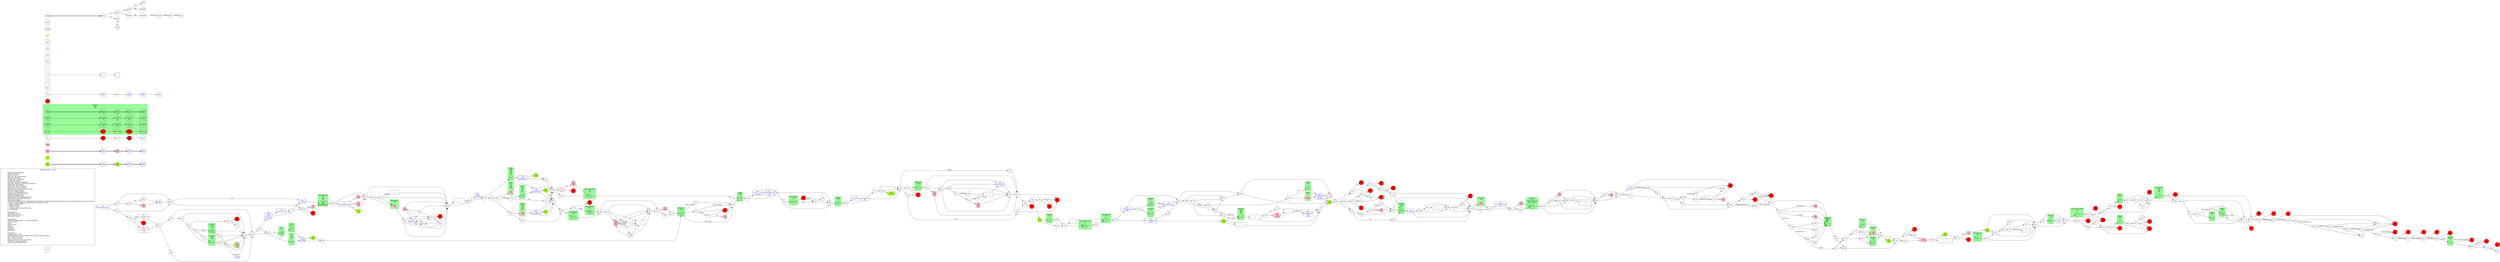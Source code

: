 digraph {
	// graph defaults
	rankdir=LR
	mclimit=50
	nodesep=.3 // changes horizontal separation of nodes
	ranksep=.4 // changes vertical separation of nodes
	node [height=.7
		width=.7
		shape=ellipse
		margin=0]
	edge[weight=5]
	stylesheet="../style.css"
	
	subgraph ShopMenu {
		node [fontcolor = "purple" shape = "rect" margin = 0.1]
		menu
	}

	// a box for a graph label
	// note that you can override the defaults set above
	title [label = "Fighting Fantasy --: Title\n\n \
		Light Green Fill: Benefits\l \
		Pink Fill: Penalties\l \
		Red Fill: Death\l \
		Blue Text: Key Items/Events\l \
		Red Text: Lost Items\l \
		Orange Text: Codewords\l \
		Purple Text: Shops\l \
		Blue Line: Forced Items/Events\l \
		Light Blue Text/Line: Optional Items/Events\l \
		Purple Line: Dice Events\l \
		Green Line: Stat Test Passed\l \
		Brown Line: Stat Test Failed\l \
		Magenta Line: Combat Related Events\l \
		Grey Text: Riddle Answer\l \
		Grey Line: Hidden Option\l \
		Orange Line: Codewords/Spells\l \
		Red Line: Possible Error\l \
		Gold Fill: Required Nodes\l \
		Light Blue Fill: Recommended Nodes\l \
		Gold Outline: Recommended Path\l \
		Green Box: Combat\l \
		SK/ST/LK/AT/AR/TM/CW/CL: Skill/Stamina/Luck/Attack Strength/Attack Round/Time/Consecutive Win Round/Consecutive Lose Round\l \
		?: Chance of this happening, depending on instructions in text\l \
		*: Special Combat Rules\l \
		-: Negative Status\l \
		+: Positive Status\l \
		^: Damage can be reduced by items\l \
		@: Take 2 items\l\l \
		Starting stats:\l \
		Initial Skill: 1d6+6\l \
		Initial Stamina: 2d6+12\l \
		Initial Luck: 1d6+6\l\l \
		Starting gear:\l \
		skill/stamina/luck potion: +all SK/ST/LK&1ILK\l \
		10 meal: +4ST\l \
		sword\l \
		leather armor\l \
		lantern\l \
		tinderbox\l \
		backpack\l \
		2d6+6 gold\l\l \
		Comments:\l \
		healing potion: +4ST\l \
		cowardice helmet: Test SK before each combat. Death on failure.\l \
		163-: Cannot use shield.\l \
		238*: -2ST first round.\l \
		Demonic Servant*: -1AK per AR lost.\l \
		Iron-Eater*: -1AK per AR lost.\l \
		Order: item/gold/AT/SK/ST/LK\l \
		"
		shape = "box"
		margin = 0.1]
		
	subgraph Boost {
		node [style = "filled" color = "greenyellow"]
		boo1 [label = "\N\n text"]
		boo3 [label = "\N\n text"]
		028 [label = "\N\n +2ST"]
		032 [label = "\N\n +2ST"]
		046 [label = "\N\n +2ST"]
		048 [label = "\N\n +1d+2ST"]
		049 [label = "\N\n +2ST"]
		103 [label = "\N\n +2ST"]
		140 [label = "\N\n +2ST"]
		244 [label = "\N\n +1LK"]
		316 [label = "\N\n +2ST"]
		322 [label = "\N\n +2ST"]
		342 [label = "\N\n +1ST"]
		361 [label = "\N\n +1LK"]
		bstt
	}

	subgraph Damage {
		node [style = "filled" color = "pink"]
		dam1 [label = "\N\n text"]
		dam3 [label = "\N\n text"]
		011 [label = "\N\n -2ST"]
		017 [label = "\N\n -1LK"]
		042 [label = "\N\n -2SK\n -1ST"]
		085 [label = "\N\n -1dST"]
		086 [label = "\N\n -3LK"]
		098 [label = "\N\n -2LK"]
		107 [label = "\N\n -1ST"]
		111 [label = "\N\n -2SK\n -5ST\n -1LK"]
		133 [label = "\N\n -2ST"]
		134 [label = "\N\n -3LK"]
		158 [label = "\N\n -2ST"]
		161 [label = "\N\n -1SK\n -6ST"]
		163 [label = "\N-\n -2SK"]
		170 [label = "\N\n -1SK\n -1d+3ST"]
		182 [label = "\N\n -2SK\n -1LK"]
		190 [label = "\N\n -1LK"]
		226 [label = "\N\n -0~12ST"]
		272 [label = "\N\n -1SK\n -4ST"]
		296 [label = "\N*\n -1SK"]
		305 [label = "\N\n -4ST"]
		314 [label = "\N\n -2ST"]
		320 [label = "\N\n -1dST"]
		335 [label = "\N\n -2ST"]
		337 [label = "\N\n -1dST"]
		350 [label = "\N\n -1LK"]
		378 [label = "\N\n -2ST"]
		394 [label = "\N\n -2LK"]
		ddgg
	}
	
	subgraph Death {
		node [style = "filled" color = "red"]
		ddt
		ddt2
		monddt
		monddt2
		003
		004
		013
		014
		015
		027
		051
		058
		064
		106
		110
		114
		117
		125
		136
		145
		149
		164
		174
		177
		186
		201
		209
		218
		223
		224
		227
		236
		242
		247
		248
		251
		259
		263
		267
		270
		307
		317
		321
		325
		334
		357
		374
		385
		393
		399
		ddtt
	}

	subgraph Key_Item {
		node [fontcolor = "blue" shape = "rect"]
		key1 [label = "\N\n info" tooltip = "info text"]
		key2 [label = "\N\n text"]
		key3 [label = "\N\n text"]
		key4 [fontcolor = "crimson" label = "\N\n -text"]
		boo2 [class = "bst" label = "\N\n text"]
		boo4 [class = "bst" label = "\N\n text"]
		boo5 [class = "bst" label = "\N\n text"]
		dam2 [class = "ddg" label = "\N\n text"]
		dam4 [class = "ddg" label = "\N\n text"]
		dam5 [class = "ddg" label = "\N\n text"]
		opt
		opt2 [class = "bst"]
		opt3 [class = "bst"]
		001 [label = "\N\n 5 healing potion"]
		023 [label = "\N\n knife"]
		039 [label = "\N\n horseback"]
		050 [class = "bst" label = "\N\n paralysis rod\n rabbit\n +1LK"]
		052 [class = "bst" label = "\N\n 10 gold\n knife\n holy water\n +1ST"]
		065 [label = "\N\n 2 gold\n silver mirror"]
		075 [label = "\N\n bronze talisman"]
		116 [label = "\N\n 2 gold\n silver mirror"]
		124 [label = "\N\n chameleonite blood"]
		131 [class = "bst" label = "\N\n defender\n +1SK\n +1LK"]
		144 [label = "\N\n bronze key"]
		155 [label = "\N\n 2 gold\n silver mirror"]
		157 [class = "bst" label = "\N\n =5 healing potion\n +2ST"]
		175 [label = "\N\n 4 gold\n candle"]
		197 [class = "ddg" label = "\N\n cowardice helmet\n -2LK"]
		212 [label = "\N\n info" tooltip = "immediately escape after defeating Razaak"]
		243 [label = "\N\n 6 gold\n rat skull"]
		250 [label = "\N\n hunting horn\n lantern\n crossbow"]
		254 [label = "\N\n polished stones"]
		265 [label = "\N\n skull ring"]
		268 [label = "\N\n info" tooltip = "western flatlands"]
		328 [class = "bst" label = "\N\n armour\n +1SK"]
		376 [class = "bst" label = "\N\n rested\n +1ST"]
		341 [class = "bst" label = "\N\n =5 healing potion\n +2ST"]
		352 [label = "\N\n sanity crystal"]
		358 [class = "bst" label = "\N\n sword? (+2SK)\n (!sword)"]
		367 [class = "bst" label = "\N\n globe smoke\n +1LK"]
		379 [label = "\N\n ice ghost"]
		380 [style = "filled" color = "greenyellow:pink" label = "\N\n armour\n +1SK\n -3LK"]
		kkyy
	}
	
	subgraph Key_Loss {
		node [fontcolor = "crimson" shape = "rect"]
		018 [label = "\N\n -all item\n -sword"]
		092 [class = "bst" label = "\N\n -3 item\n +2ST"]
		277 [label = "\N\n -1 item"]
		346 [class = "ddg" label = "\N\n -1 healing potion\n -4ST"]
		388 [class = "ddg" label = "\N\n -1 healing potion\n -2SK\n -6ST"]
		kkll
	}

	subgraph Key_Word {
		node [fontcolor = "grey" shape = "rect"]
		wrd1 [label = "\N\n text"]
		wrd2 [label = "\N\n text"]
		wrd3 [label = "\N\n text"]
		074 [label = "\N\n identity tag: 283"]
		198 [label = "\N\n war-hammer price: 35"]
		208 [label = "\N\n moon ring: 123"]
		211 [label = "\N\n parchment: 66"]
		237 [label = "\N\n Suma: 11"]
		256 [label = "\N\n zombie tattoo: 5"]
		266 [label = "\N\n hobbits' ears: 119"]
		290 [label = "\N\n Tamal's age: 108"]
		300 [label = "\N\n silver rod: 13"]
		306 [label = "\N\n granite door: 184"]
		333 [label = "\N\n Tamal's age: 108"]
		336 [label = "\N\n Hamakei: 66"]
		360 [label = "\N\n silver rod: 37"]
		pwdd
	}
	
	subgraph Shop {
		node [fontcolor = "purple" shape = "rect"]
		shop1 [label = "\N\n text"]
		shpp
	}
	
	subgraph Combat {
		style = "filled" color = "palegreen"
		subgraph cluster_00 {
			label = "Monster\n 0/0\n 0/0"
			mon1 [label = "\N\n text"]
			mon2 [shape = "rect" class = "kky" label = "\N\n text"]
			mon3 [label = "\N\n text"]
			mon4 [shape = "rect" class = "kky" label = "\N\n text"]
			mon5 [shape = "rect" class = "kky" label = "\N\n text"]
			monboo1 [class = "bst" label = "\N\n text"]
			monboo2 [shape = "rect" class = "bst kky" label = "\N\n text"]
			monboo3 [class = "bst" label = "\N\n text"]
			monboo4 [shape = "rect" class = "bst kky" label = "\N\n text"]
			monboo5 [shape = "rect" class = "bst kky" label = "\N\n text"]
			mondam1 [class = "ddg" label = "\N\n text"]
			mondam2 [shape = "rect" class = "ddg kky" label = "\N\n text"]
			mondam3 [class = "ddg" label = "\N\n text"]
			mondam4 [shape = "rect" class = "ddg kky" label = "\N\n text"]
			mondam5 [shape = "rect" class = "ddg kky" label = "\N\n text"]
			monopt [shape = "rect" class = "bst kky"]
			monddt
			monopt2 [shape = "rect" class = "bst kky"]
			monddt2
			monopt3 [shape = "rect" class = "bst kky"]
		}

		subgraph cluster_01 {
			label = "Goblin\n 5/5\n 5/6\n 6/5\n 6/6"
			006
		}
		
		subgraph cluster_02 {
			label = "Orc\n 6/6 6/5"
			008
		}
		
		subgraph cluster_03 {
			label = "Rad-Hulk\n 10/5\n 10/6"
			020 [label = "\N\n -2AT"]
		}
		
		subgraph cluster_04 {
			label = "Wild Elf\n 7/6"
			044
		}
		
		subgraph cluster_05 {
			label = "Goblin\n 5/5\n 5/6\n 6/5\n 6/6"
			060
		}
		
		subgraph cluster_06 {
			label = "Orc\n 6/5\n 6/6\n 6/5"
			062
		}
		
		subgraph cluster_07 {
			label = "Demonic Servant*\n 8/7"
			068
		}
		
		subgraph cluster_08 {
			label = "Rat Man\n 5/6"
			069
		}
		
		subgraph cluster_09 {
			label = "Cave Troll\n 8/9\n Symm (ally) 10/-\n Borri (ally) 9/-"
			079
		}
		
		subgraph cluster_10 {
			label = "Demonic Servant*\n 8/7"
			081
		}
		
		subgraph cluster_11 {
			label = "Ape Man\n 8/7"
			083
		}
		
		subgraph cluster_12 {
			label = "Doragar\n 9/9\n 9/10"
			090
		}
		
		subgraph cluster_13 {
			label = "Lava Demon\n 6/4\n 5/4\n 6/4"
			115
		}
		
		subgraph cluster_14 {
			label = "Orc\n 6/5"
			120 [label = "\N\n -2AT"]
		}
		
		subgraph cluster_15 {
			label = "Dwarf\n 7/7"
			126
		}
		
		subgraph cluster_16 {
			label = "Rat Man\n 5/6"
			133
		}
		
		subgraph cluster_17 {
			label = "Bonekeeper\n 5/6"
			134
		}
		
		subgraph cluster_18 {
			label = "Skeleton\n 6/5\n 6/6\n 5/6"
			139
		}
		
		subgraph cluster_19 {
			label = "Rad-Hulk\n 10/5\n 10/6"
			143
		}
		
		subgraph cluster_20 {
			label = "Gargantis\n 12/24"
			147
		}
		
		subgraph cluster_21 {
			label = "Giant Fire Beetle\n 5/4\n 5/4"
			150
		}
		
		subgraph cluster_22 {
			label = "Centaur\n 10/10"
			165
		}
		
		subgraph cluster_23 {
			label = "Hill Giant\n 9/10"
			173
		}
		
		subgraph cluster_24 {
			label = "Griffin\n 10/10"
			178
		}
		
		subgraph cluster_25 {
			label = "Goblin\n 5/5\n 5/6\n 6/5\n 6/6"
			190
		}
		
		subgraph cluster_26 {
			label = "Wild Elf\n 6/5"
			196
		}
		
		subgraph cluster_27 {
			label = "Ape Man\n 8/7"
			219 [label = "\N\n -2AT"]
		}
		
		subgraph cluster_28 {
			label = "Wood Demon\n 9/10"
			232
		}
		
		subgraph cluster_29 {
			label = "Rat Man\n 5/6"
			238 [label = "\N*"]
		}
		
		subgraph cluster_30 {
			label = "Chameleonite\n 7/7\n 6/6\n 7/6"
			239 [shape = "rect" label = "\N\n +2AT?\n (horseback)"]
		}
		
		subgraph cluster_31 {
			label = "Werewolf\n 8/9"
			252
		}
		
		subgraph cluster_32 {
			label = "Vampire Bat\n 5/4"
			257
		}
		
		subgraph cluster_33 {
			label = "Wood Demon\n 9/10"
			260 [label = "\N\n -2AT"]
		}
		
		subgraph cluster_34 {
			label = "Razzak\n 12/20"
			271
		}
		
		subgraph cluster_35 {
			label = "Iron-Eater\n 4/5"
			296
		}
		
		subgraph cluster_36 {
			label = "Clay Golem*\n 8/9"
			299
		}
		
		subgraph cluster_37 {
			label = "Zombie\n 6/6"
			318
		}
		
		subgraph cluster_38 {
			label = "Hellcat\n 8/8"
			340
		}
		
		subgraph cluster_39 {
			label = "Goblin\n 5/5\n 5/6\n 6/5\n 6/6"
			350
		}
		
		subgraph cluster_40 {
			label = "Hellcat\n 8/8"
			355
		}
		
		subgraph cluster_41 {
			label = "Zombie\n 6/6"
			373 [label = "\N\n -?EST"]
		}
		
		subgraph cluster_42 {
			label = "Demonspawn\n 6/6"
			377
		}
		
		subgraph cluster_43 {
			label = "Dwarf\n 7/7"
			378
		}
		
		cbtt
	}

	subgraph Optional {
		node [shape = "rect" class = "opt kky"]
		opt [class = "opt kky"]
		monopt [class = "opt kky"]
		opt2 [class = "opt kky"]
		monopt2 [class = "opt kky"]
		opt3 [class = "opt kky"]
		monopt3 [class = "opt kky"]
		optt
	}
	
	subgraph Path {
		node [class = "path" penwidth = 3 color = "gold"]
		txt2
		key2 [class = "path"]
		wrd2 [class = "path"]
		key3
		wrd3
		boo3 [class = "path"]
		boo4 [class = "path bst"]
		boo5
		dam3 [class = "path"]
		dam4 [class = "path ddg"]
		dam5
		monboo3 [class = "path bst"]
		monboo4 [class = "path bst kky"]
		monboo5
		mondam3 [class = "path ddg"]
		mondam4 [class = "path ddg kky"]
		mondam5
		mon3 [class = "path"]
		mon4 [class = "path kky"]
		ddt2 [class = "path"]
		opt3 [class = "path opt kky"]
		monddt2 [class = "path"]
		monopt3 [class = "path opt kky"]
		pptt
	}
	
	subgraph Required {
		node [shape = "rect" class = "req kky"]
		key3 [class = "req kky"]
		wrd3 [class = "req kky"]
		boo5 [class = "req kky"]
		dam5 [class = "req kky"]
		monboo5 [class = "req kky"]
		mondam5 [class = "req kky"]
		mon5 [class = "req kky"]
		ending [class = "req" shape = "octagon"]
	}
	
	subgraph Required2 {
		node [shape = "rect" class = "req2 kky"]
		req2 [class = "req2 kky"]
	}
	
	mon1 -> mon2 -> mon3 -> mon4 -> mon5 [penwidth = 3]
	boo1 -> boo2 -> boo3 -> boo4 -> boo5 [penwidth = 3]
	dam1 -> dam2 -> dam3 -> dam4 -> dam5 [penwidth = 3]
	txt1 -> key1 -> txt2 -> key2 -> key3 -> key4
	wrd1 -> wrd2 -> wrd3
	opt -> ddt -> opt2 -> ddt2 -> opt3
	monboo1 -> monboo2 -> monboo3 -> monboo4 -> monboo5
	mondam1 -> mondam2 -> mondam3 -> mondam4 -> mondam5
	monopt -> monddt -> monopt2 -> monddt2 -> monopt3

	myTitle -> z001 [penwidth = 3]
	z001 -> z002 [class = "dice" label = "1-3"]
	z001 -> z003 [class = "dice" label = "4-6"]
	z002 -> z004 [class = "pass" label = "LK"]
	z002 -> z005 [class = "fail"]
	z003 -> z006 [dir = "both"]
	z004 -> z007 [class = "req" label = "req"]
	z004 -> z008 [class = "opt" label = "-opt"]
	z005 -> z009 [class = "pwd" label = "info"]
	z009 -> z010 [class = "err" label = "error(?)"]
	z010 -> z011 [class = "cbt" label = "escape"]
	z011 -> z012 [class = "skl" label = "spell"]
	{
		rank = same
		z003
		z006
	}

	title -> 001
	001 -> 255
	001 -> 146
	002 -> 133 [class = "dice" label = "1-3"]
	002 -> 069 [class = "dice" label = "4-6"]
	003
	004
	005 -> 108 [class = "pwd" label = "Tamal's age"]
	005 -> 303
	006 -> 155
	007 -> 044
	007 -> 162
	008 -> 243
	009 -> 130
	009 -> 169
	010 -> 094
	010 -> 265
	010 -> 369
	011 -> 257
	011 -> 028
	012 -> 245
	013
	014
	015
	016 -> 171
	016 -> 100
	017 -> 030
	018 -> 042 [class = "pass" label = "LK"]
	018 -> 224 [class = "fail"]
	019 -> 188
	019 -> 366
	019 -> 040
	020 -> 235
	020 -> 082
	021 -> 215
	021 -> 363
	022 -> 342
	022 -> 279
	023 -> 053
	024 -> 193 [class = "req" label = "sanity crystal"]
	024 -> 307
	025 -> 192 [class = "req" label = "armour"]
	025 -> 312
	026 -> 283 [class = "pwd" label = "identity tag"]
	026 -> 136
	027
	028 -> 167
	028 -> 313
	029 -> 205
	029 -> 339
	030 -> 222
	030 -> 090
	031 -> 009
	031 -> 297
	032 -> 203
	032 -> 280
	033 -> 052
	033 -> 261
	034 -> 099
	034 -> 135
	034 -> 210
	035 -> 119 [class = "pwd" label = "hobbits' ears"]
	035 -> 303
	036 -> 178
	037 -> 095
	037 -> 142
	038 -> 311 [class = "req" label = "rabbit"]
	038 -> 122
	038 -> 368
	039 -> 239
	040 -> 202
	040 -> 315
	041 -> 373 [class = "dice" label = "1-5"]
	041 -> 074 [class = "dice" label = "6"]
	042 -> 150
	043 -> 132 [class = "pass" label = "LK"]
	043 -> 201 [class = "fail"]
	044 -> 212
	045 -> 372
	045 -> 395
	045 -> 143
	046 -> 280
	046 -> 203
	047 -> 357
	048 -> 382
	049 -> 152
	050 -> 234
	051
	052 -> 352
	052 -> 137
	053 -> 039 [class = "pass" label = "SK"]
	053 -> 298 [class = "fail"]
	054 -> 279
	055 -> 377
	056 -> 024 [class = "req" label = "chameleonite blood"]
	056 -> 349
	057 -> 235
	058
	059 -> 222
	059 -> 090
	060 -> 116
	061 -> 321
	061 -> 347
	062 -> 243
	063 -> 286
	063 -> 021
	064
	065 -> 032
	065 -> 203
	065 -> 280
	066 -> 271 [class = "req" label = "defender"]
	066 -> 209
	067 -> 183
	067 -> 399
	068 -> 055
	069 -> 022
	070 -> 134
	070 -> 343
	071 -> 126 [class = "pass" label = "LK"]
	071 -> 378 [class = "fail"]
	072 -> 245
	073 -> 150
	074 -> 217
	074 -> 199
	075 -> 304
	076 -> 313
	077 -> 213 [class = "dice" label = "3-6"]
	077 -> 006 [class = "dice" label = "1-2"]
	078 -> 269
	078 -> 222
	079 -> 019
	080 -> 025
	080 -> 367
	080 -> 386
	081 -> 093
	082 -> 295
	082 -> 235
	083 -> 254 [class = "cbt" label = "AR>3"]
	084 -> 390
	084 -> 233
	085 -> 023
	086 -> 315
	087 -> 295
	087 -> 235
	088 -> 193 [class = "req" label = "sanity crystal"]
	088 -> 307
	089 -> 319
	089 -> 168
	090 -> 144
	091 -> 335 [class = "pass" label = "LK"]
	091 -> 317 [class = "fail"]
	092 -> 353
	093 -> 064
	093 -> 181
	094 -> 227 [class = "dice" label = "1"]
	094 -> 246 [class = "dice" label = "2-4"]
	094 -> 314 [class = "dice" label = "5-6"]
	095 -> 273
	095 -> 063
	095 -> 363
	096 -> 179
	096 -> 076
	097 -> 310
	097 -> 284
	098 -> 147
	099 -> 247 [class = "dice" label = "1"]
	099 -> 293 [class = "dice" label = "2-3"]
	099 -> 371 [class = "dice" label = "4-6"]
	100 -> 129
	100 -> 350
	101 -> 041 [class = "req" label = "holy water"]
	101 -> 318
	102 -> 339
	103 -> 196
	103 -> 327
	104 -> 266
	104 -> 040
	105 -> 143
	106
	107 -> 239
	108 -> 184 [class = "pwd" label = "granite door"]
	108 -> 291
	109 -> 399
	110
	111 -> 360
	111 -> 175
	111 -> 221
	112 -> 383 [class = "fail"]
	112 -> 323 [class = "pass" label = "SKx3"]
	113 -> 178
	114
	115 -> 309
	116 -> 140
	116 -> 292
	117
	118 -> 374 [class = "dice" label = "1-2"]
	118 -> 173 [class = "dice" label = "3-6"]
	119 -> 005 [class = "pwd" label = "zombie tattoo"]
	119 -> 291
	120 -> 008
	121 -> 300
	122 -> 147
	123 -> 036
	124 -> 163 [class = "dice" label = "1"]
	124 -> 272 [class = "dice" label = "2"]
	124 -> 361 [class = "dice" label = "3-6"]
	125
	126 -> 250
	127 -> 258
	127 -> 382
	128 -> 387
	128 -> 206
	128 -> 038 [class = "req" label = "paralysis rod"]
	129 -> 365
	130 -> 385
	130 -> 297
	131 -> 029
	132 -> 277 [class = "opt" label = "-9 gold"]
	132 -> 325
	133 -> 022
	134 -> 287
	135 -> 059 [class = "pass" label = "LK"]
	135 -> 160 [class = "fail"]
	136
	137 -> 039 [class = "pass" label = "SK"]
	137 -> 298 [class = "fail"]
	138 -> 274 [class = "pass" label = "LK"]
	138 -> 359 [class = "fail"]
	139 -> 290
	140 -> 292
	141 -> 172 [class = "req" label = "polished stones"]
	141 -> 357
	142 -> 092
	142 -> 316
	143 -> 087
	144 -> 398
	144 -> 222
	145
	146 -> 249
	146 -> 053
	147 -> 220
	148 -> 237
	148 -> 068
	149
	150 -> 113
	151 -> 197
	151 -> 281
	152 -> 011 [class = "pwd" label = "Suma"]
	152 -> 106
	153 -> 374 [class = "dice" label = "1"]
	153 -> 330 [class = "dice" label = "2-6"]
	154 -> 226
	155 -> 046
	155 -> 280
	155 -> 203
	156 -> 191
	156 -> 217
	157 -> 244
	157 -> 345
	158 -> 056
	159 -> 284
	160 -> 030
	160 -> 229
	161 -> 211
	161 -> 386
	162 -> 081
	162 -> 381
	163 -> 180
	164
	165 -> 289
	166 -> 151
	167 -> 096
	167 -> 313
	168 -> 337
	168 -> 302
	169 -> 297
	170 -> 300
	171 -> 077 [class = "req" label = "rested"]
	171 -> 190
	172 -> 158 [class = "pass" label = "LK"]
	172 -> 285 [class = "fail"]
	173 -> 282
	174
	175 -> 268
	175 -> 360
	175 -> 111
	175 -> 221
	176 -> 030
	177
	178 -> 230
	179 -> 336 [class = "req" label = "parchment"]
	179 -> 195
	180 -> 070
	180 -> 369
	181 -> 396
	181 -> 321
	182 -> 241
	182 -> 067
	183 -> 308
	183 -> 270
	184 -> 125 [class = "req" label = "bronze talisman"]
	184 -> 276
	185 -> 097
	185 -> 159
	186
	187 -> 067
	188 -> 204 [class = "pass" label = "SK"]
	188 -> 305 [class = "fail"]
	189 -> 364
	189 -> 223
	190 -> 155
	191 -> 101
	191 -> 217
	192 -> 211
	193 -> 147
	193 -> 375
	194 -> 252
	195 -> 313
	196 -> 200
	197 -> 281
	198 -> 152
	199 -> 026
	199 -> 248
	200 -> 148
	201
	202 -> 086
	202 -> 315
	203 -> 365
	204 -> 366
	204 -> 040
	205 -> 299
	205 -> 339
	206 -> 147
	207 -> 083 [class = "pass" label = "LK"]
	207 -> 219 [class = "fail"]
	208 -> 369
	209
	210 -> 043 [class = "dice" label = "1-2"]
	210 -> 114 [class = "dice" label = "3-6"]
	211 -> 367
	211 -> 386
	212 -> 162
	213 -> 280
	213 -> 203
	214 -> 338
	214 -> 256
	215 -> 139 [class = "req" label = "skull ring"]
	215 -> 333
	216 -> 252
	217 -> 199
	217 -> 174
	218
	219 -> 254 [class = "cbt" label = "AR>3"]
	220 -> 054 [class = "pass" label = "LK"]
	220 -> 138 [class = "fail"]
	221 -> 168
	222 -> 296 [class = "dice" label = "1-5"]
	222 -> 166 [class = "dice" label = "6"]
	223
	224
	225 -> 015
	226 -> 294
	227
	228 -> 251 [class = "dice" label = "1-4"]
	228 -> 340 [class = "dice" label = "5-6"]
	229 -> 176 [class = "dice" label = "north"]
	229 -> 017 [class = "dice" label = "south"]
	230 -> 358
	230 -> 029
	231 -> 167
	231 -> 313
	232 -> 089
	233 -> 400 [class = "pass" label = "ST&ge;6"]
	233 -> 058 [class = "fail"]
	234 -> 092
	234 -> 316
	235 -> 284
	236
	237 -> 377
	237 -> 068
	238 -> 022
	239 -> 356
	240 -> 370
	240 -> 344
	241 -> 080
	241 -> 367
	241 -> 386
	242
	243 -> 322
	243 -> 216
	244 -> 139 [class = "req" label = "skull ring"]
	244 -> 333
	245 -> 056
	245 -> 112
	246 -> 010
	246 -> 265
	246 -> 369
	247
	248
	249 -> 346 [class = "dice" label = "1-2"]
	249 -> 388 [class = "dice" label = "3-4"]
	249 -> 013 [class = "dice" label = "5-6"]
	250 -> 092
	250 -> 316
	251
	252 -> 123 [class = "pwd" label = "moon ring"]
	252 -> 275
	252 -> 036 [class = "cbt" label = "lose 0 AR"]
	253 -> 226
	254 -> 037
	255 -> 332
	255 -> 053
	256 -> 338
	257 -> 231
	258 -> 048
	258 -> 382
	259
	260 -> 089
	261 -> 120 [class = "dice" label = "1-3"]
	261 -> 062 [class = "dice" label = "4-6"]
	262 -> 347
	262 -> 061
	263
	264 -> 156
	264 -> 199
	265 -> 010
	265 -> 094
	265 -> 369
	266 -> 040
	267
	268 -> 360
	268 -> 111
	268 -> 221
	269 -> 117
	269 -> 222
	270
	271 -> 014 [class = "cbt" label = "lose 2 consecutive AR"]
	271 -> 084
	272 -> 180
	273 -> 215
	273 -> 063
	273 -> 363
	274 -> 238
	274 -> 002
	275 -> 036 [class = "req" label = "sanity crystal"]
	275 -> 091 [class = "req" label = "candle"]
	275 -> 317
	276 -> 326 [class = "req" label = "gold ring"]
	276 -> 164
	277 -> 222
	277 -> 090
	278 -> 341
	278 -> 157
	279 -> 253 [class = "pass" label = "SK"]
	279 -> 331 [class = "fail"]
	280 -> 018
	280 -> 073
	281 -> 392 [class = "pass" label = "LK"]
	281 -> 320 [class = "fail"]
	282 -> 182
	282 -> 241
	282 -> 067
	283 -> 189 [class = "req" label = "bronze key"]
	283 -> 334
	284 -> 033
	284 -> 261
	285 -> 357
	286 -> 021
	286 -> 071
	287 -> 010
	287 -> 094
	287 -> 265
	287 -> 369
	288 -> 240
	288 -> 177
	289 -> 075
	289 -> 304
	290 -> 389
	290 -> 234
	291 -> 223
	292 -> 203
	292 -> 280
	293 -> 225 [class = "pass" label = "LK"]
	293 -> 004 [class = "fail"]
	294 -> 198
	294 -> 049
	295 -> 380
	295 -> 328
	295 -> 235
	296 -> 151
	297 -> 115
	297 -> 264
	298 -> 107 [class = "pass" label = "LK"]
	298 -> 218 [class = "fail"]
	299 -> 393 [class = "dice" label = "1"]
	299 -> 362 [class = "cbt" label = "win"]
	300 -> 050 [class = "pwd" label = "2 silver rod"]
	300 -> 234
	301 -> 012 [class = "pass" label = "LK"]
	301 -> 285 [class = "fail"]
	302 -> 194
	303 -> 223
	304 -> 127
	304 -> 382
	305 -> 366
	305 -> 040
	306 -> 324
	307
	308 -> 103
	308 -> 354
	309 -> 051
	309 -> 264
	310 -> 045
	310 -> 235
	311 -> 054 [class = "pass" label = "LK"]
	311 -> 138 [class = "fail"]
	312 -> 348 [class = "pass" label = "LK"]
	312 -> 161 [class = "fail"]
	313 -> 007
	313 -> 162
	314 -> 010
	314 -> 265
	314 -> 369
	315 -> 379 [class = "fail"]
	315 -> 072 [class = "pass" label = "SKx3"]
	316 -> 353
	317
	318 -> 074
	319 -> 360
	319 -> 111
	319 -> 175
	319 -> 221
	320 -> 079
	321
	322 -> 216
	323 -> 056
	324 -> 376
	324 -> 391
	325
	326 -> 351 [class = "req" label = "globe smoke"]
	326 -> 259
	327 -> 148
	328 -> 235
	329 -> 110 [class = "dice" label = "1-4"]
	329 -> 355 [class = "dice" label = "5-6"]
	330 -> 183
	330 -> 399
	331 -> 154 [class = "pass" label = "SK"]
	331 -> 267 [class = "fail"]
	332 -> 384 [class = "pass" label = "LK"]
	332 -> 085 [class = "fail"]
	333 -> 234
	334
	335 -> 036
	336 -> 313
	337 -> 194
	338 -> 078
	338 -> 222
	339 -> 165
	340 -> 031
	341 -> 207
	341 -> 037
	342 -> 279
	343 -> 208 [class = "opt" label = "knife"]
	343 -> 134
	343 -> 369
	344 -> 177
	345 -> 037
	346 -> 185
	347 -> 177
	347 -> 329
	348 -> 211
	349 -> 088 [class = "pass" label = "SK"]
	349 -> 236 [class = "fail"]
	350 -> 065
	351 -> 066 [class = "pwd" label = "Hamakei"]
	351 -> 242
	352 -> 137
	353 -> 034
	353 -> 135
	353 -> 210
	354 -> 109 [class = "pass" label = "LK"]
	354 -> 263 [class = "fail"]
	355 -> 288
	356 -> 124
	356 -> 180
	357
	358 -> 131
	358 -> 029
	359 -> 133 [class = "dice" label = "1-3"]
	359 -> 069 [class = "dice" label = "4-6"]
	360 -> 111
	360 -> 175
	360 -> 221
	361 -> 180
	362 -> 102
	362 -> 339
	363 -> 142
	364 -> 035 [class = "pwd" label = "war-hammer price"]
	364 -> 291
	365 -> 232 [class = "pass" label = "SK"]
	365 -> 397 [class = "fail"]
	366 -> 104
	366 -> 040
	367 -> 386
	368 -> 147
	369 -> 306
	369 -> 324
	370 -> 145
	370 -> 177
	371 -> 015
	372 -> 105
	372 -> 020 [class = "pass" label = "SK&ge;10"]
	373 -> 074
	374
	375 -> 394 [class = "req" label = "silver mirror"]
	375 -> 128 [class = "req" label = "silver rod"]
	375 -> 098 [class = "req" label = "rat skull"]
	375 -> 147
	376 -> 391
	377 -> 278
	378 -> 250
	379 -> 301 [class = "req" label = "polished stones"]
	379 -> 357
	380 -> 235
	381 -> 186
	381 -> 262
	382 -> 187 [class = "opt" label = "5 gold"]
	382 -> 118
	382 -> 153
	383 -> 141
	383 -> 047 [class = "req" label = "ice ghost"]
	384 -> 023
	385
	386 -> 067
	387 -> 147
	388 -> 185
	389 -> 121 [class = "pass" label = "LK"]
	389 -> 170 [class = "fail"]
	390 -> 149
	390 -> 233
	391 -> 060
	391 -> 016
	392 -> 079
	393 -> 362 [class = "cbt" label = "EST=0"]
	394 -> 147
	395 -> 057 [class = "pass" label = "LK"]
	395 -> 003 [class = "fail"]
	396 -> 228
	396 -> 297
	397 -> 260 [class = "req" label = "knife"]
	397 -> 027
	398 -> 214
	398 -> 338
	399
	400
//	401 -> 
//	402 -> 
//	403 -> 
//	404 -> 
//	405 -> 
//	406 -> 
//	407 -> 
//	408 -> 
//	409 -> 
//	410 -> 
//	411 -> 
//	412 -> 
//	413 -> 
//	414 -> 
//	415 -> 
//	416 -> 
//	417 -> 
//	418 -> 
//	419 -> 
//	420 -> 
//	421 -> 
//	422 -> 
//	423 -> 
//	424 -> 
//	425 -> 
//	426 -> 
//	427 -> 
//	428 -> 
//	429 -> 
//	430 -> 
//	431 -> 
//	432 -> 
//	433 -> 
//	434 -> 
//	435 -> 
//	436 -> 
//	437 -> 
//	438 -> 
//	439 -> 
//	440 -> 
//	441 -> 
//	442 -> 
//	443 -> 
//	444 -> 
//	445 -> 
//	446 -> 
//	447 -> 
//	448 -> 
//	449 -> 
//	450 -> 
//	451 -> 
//	452 -> 
//	453 -> 
//	454 -> 
//	455 -> 
//	456 -> 
//	457 -> 
//	458 -> 
//	459 -> 
//	460 -> 
//	461 -> 
//	462 -> 
//	463 -> 
//	464 -> 
//	465 -> 
//	466 -> 
//	467 -> 
//	468 -> 
//	469 -> 
//	470 -> 
//	471 -> 
//	472 -> 
//	473 -> 
//	474 -> 
//	475 -> 
//	476 -> 
//	477 -> 
//	478 -> 
//	479 -> 
//	480 -> 
//	481 -> 
//	482 -> 
//	483 -> 
//	484 -> 
//	485 -> 
//	486 -> 
//	487 -> 
//	488 -> 
//	489 -> 
//	490 -> 
//	491 -> 
//	492 -> 
//	493 -> 
//	494 -> 
//	495 -> 
//	496 -> 
//	497 -> 
//	498 -> 
//	499 -> 
//	500 -> 
//	501 -> 
//	502 -> 
//	503 -> 
//	504 -> 
//	505 -> 
//	506 -> 
//	507 -> 
//	508 -> 
//	509 -> 
//	510 -> 
//	511 -> 
//	512 -> 
//	513 -> 
//	514 -> 
//	515 -> 
//	516 -> 
//	517 -> 
//	518 -> 
//	519 -> 
//	520 -> 
//	521 -> 
//	522 -> 
//	523 -> 
//	524 -> 
//	525 -> 
//	526 -> 
//	527 -> 
//	528 -> 
//	529 -> 
//	530 -> 
//	531 -> 
//	532 -> 
//	533 -> 
//	534 -> 
//	535 -> 
//	536 -> 
//	537 -> 
//	538 -> 
//	539 -> 
//	540 -> 
//	541 -> 
//	542 -> 
//	543 -> 
//	544 -> 
//	545 -> 
//	546 -> 
//	547 -> 
//	548 -> 
//	549 -> 
//	550 -> 
//	551 -> 
//	552 -> 
//	553 -> 
//	554 -> 
//	555 -> 
//	556 -> 
//	557 -> 
//	558 -> 
//	559 -> 
//	560 -> 
//	561 -> 
//	562 -> 
//	563 -> 
//	564 -> 
//	565 -> 
//	566 -> 
//	567 -> 
//	568 -> 
//	569 -> 
//	570 -> 
//	571 -> 
//	572 -> 
//	573 -> 
//	574 -> 
//	575 -> 
//	576 -> 
//	577 -> 
//	578 -> 
//	579 -> 
//	580 -> 
//	581 -> 
//	582 -> 
//	583 -> 
//	584 -> 
//	585 -> 
//	586 -> 
//	587 -> 
//	588 -> 
//	589 -> 
//	590 -> 
//	591 -> 
//	592 -> 
//	593 -> 
//	594 -> 
//	595 -> 
//	596 -> 
//	597 -> 
//	598 -> 
//	599 -> 
//	600 -> 
//	601 -> 
//	602 -> 
//	603 -> 
//	604 -> 
//	605 -> 
//	606 -> 
//	607 -> 
//	608 -> 
//	609 -> 
//	610 -> 
//	611 -> 
//	612 -> 
//	613 -> 
//	614 -> 
//	615 -> 
//	616 -> 
//	617 -> 
//	618 -> 
//	619 -> 
//	620 -> 
//	621 -> 
//	622 -> 
//	623 -> 
//	624 -> 
//	625 -> 
//	626 -> 
//	627 -> 
//	628 -> 
//	629 -> 
//	630 -> 
//	631 -> 
//	632 -> 
//	633 -> 
//	634 -> 
//	635 -> 
//	636 -> 
//	637 -> 
//	638 -> 
//	639 -> 
//	640 -> 
//	641 -> 
//	642 -> 
//	643 -> 
//	644 -> 
//	645 -> 
//	646 -> 
//	647 -> 
//	648 -> 
//	649 -> 
//	650 -> 
//	651 -> 
//	652 -> 
//	653 -> 
//	654 -> 
//	655 -> 
//	656 -> 
//	657 -> 
//	658 -> 
//	659 -> 
//	660 -> 
//	661 -> 
//	662 -> 
//	663 -> 
//	664 -> 
//	665 -> 
//	666 -> 
//	667 -> 
//	668 -> 
//	669 -> 
//	670 -> 
//	671 -> 
//	672 -> 
//	673 -> 
//	674 -> 
//	675 -> 
//	676 -> 
//	677 -> 
//	678 -> 
//	679 -> 
//	680 -> 
//	681 -> 
//	682 -> 
//	683 -> 
//	684 -> 
//	685 -> 
//	686 -> 
//	687 -> 
//	688 -> 
//	689 -> 
//	690 -> 
//	691 -> 
//	692 -> 
//	693 -> 
//	694 -> 
//	695 -> 
//	696 -> 
//	697 -> 
//	698 -> 
//	699 -> 
//	700 -> 
//	701 -> 
//	702 -> 
//	703 -> 
//	704 -> 
//	705 -> 
//	706 -> 
//	707 -> 
//	708 -> 
//	709 -> 
//	710 -> 
//	711 -> 
//	712 -> 
//	713 -> 
//	714 -> 
//	715 -> 
//	716 -> 
//	717 -> 
//	718 -> 
//	719 -> 
//	720 -> 
//	721 -> 
//	722 -> 
//	723 -> 
//	724 -> 
//	725 -> 
//	726 -> 
//	727 -> 
//	728 -> 
//	729 -> 
//	730 -> 
//	731 -> 
//	732 -> 
//	733 -> 
//	734 -> 
//	735 -> 
//	736 -> 
//	737 -> 
//	738 -> 
//	739 -> 
//	740 -> 
//	741 -> 
//	742 -> 
//	743 -> 
//	744 -> 
//	745 -> 
//	746 -> 
//	747 -> 
//	748 -> 
//	749 -> 
//	750 -> 
//	751 -> 
//	752 -> 
//	753 -> 
//	754 -> 
//	755 -> 
//	756 -> 
//	757 -> 
//	758 -> 
//	759 -> 
//	760 -> 
//	761 -> 
//	762 -> 
//	763 -> 
//	764 -> 
//	765 -> 
//	766 -> 
//	767 -> 
//	768 -> 
//	769 -> 
//	770 -> 
//	771 -> 
//	772 -> 
//	773 -> 
//	774 -> 
//	775 -> 
//	776 -> 
//	777 -> 
//	778 -> 
//	779 -> 
//	780 -> 
//	781 -> 
//	782 -> 
//	783 -> 
//	784 -> 
//	785 -> 
//	786 -> 
//	787 -> 
//	788 -> 
//	789 -> 
//	790 -> 
//	791 -> 
//	792 -> 
//	793 -> 
//	794 -> 
//	795 -> 
//	796 -> 
//	797 -> 
//	798 -> 
//	799 -> 
//	800 -> 
//	801 -> 
//	802 -> 
//	803 -> 
//	804 -> 
//	805 -> 
//	806 -> 
//	807 -> 
//	808 -> 
//	809 -> 
//	810 -> 
//	811 -> 
//	812 -> 
//	813 -> 
//	814 -> 
//	815 -> 
//	816 -> 
//	817 -> 
//	818 -> 
//	819 -> 
//	820 -> 
//	821 -> 
//	822 -> 
//	823 -> 
//	824 -> 
//	825 -> 
//	826 -> 
//	827 -> 
//	828 -> 
//	829 -> 
//	830 -> 
//	831 -> 
//	832 -> 
//	833 -> 
//	834 -> 
//	835 -> 
//	836 -> 
//	837 -> 
//	838 -> 
//	839 -> 
//	840 -> 
//	841 -> 
//	842 -> 
//	843 -> 
//	844 -> 
//	845 -> 
//	846 -> 
//	847 -> 
//	848 -> 
//	849 -> 
//	850 -> 
//	851 -> 
//	852 -> 
//	853 -> 
//	854 -> 
//	855 -> 
//	856 -> 
//	857 -> 
//	858 -> 
//	859 -> 
//	860 -> 
//	861 -> 
//	862 -> 
//	863 -> 
//	864 -> 
//	865 -> 
//	866 -> 
//	867 -> 
//	868 -> 
//	869 -> 
//	870 -> 
//	871 -> 
//	872 -> 
//	873 -> 
//	874 -> 
//	875 -> 
//	876 -> 
//	877 -> 
//	878 -> 
//	879 -> 
//	880 -> 
//	881 -> 
//	882 -> 
//	883 -> 
//	884 -> 
//	885 -> 
//	886 -> 
//	887 -> 
//	888 -> 
//	889 -> 
//	890 -> 
//	891 -> 
//	892 -> 
//	893 -> 
//	894 -> 
//	895 -> 
//	896 -> 
//	897 -> 
//	898 -> 
//	899 -> 
//	900 -> 
//	901 -> 
//	902 -> 
//	903 -> 
//	904 -> 
//	905 -> 
//	906 -> 
//	907 -> 
//	908 -> 
//	909 -> 
//	910 -> 
//	911 -> 
//	912 -> 
//	913 -> 
//	914 -> 
//	915 -> 
//	916 -> 
//	917 -> 
//	918 -> 
//	919 -> 
//	920 -> 
//	921 -> 
//	922 -> 
//	923 -> 
//	924 -> 
//	925 -> 
//	926 -> 
//	927 -> 
//	928 -> 
//	929 -> 
//	930 -> 
//	931 -> 
//	932 -> 
//	933 -> 
//	934 -> 
//	935 -> 
//	936 -> 
//	937 -> 
//	938 -> 
//	939 -> 
//	940 -> 
//	941 -> 
//	942 -> 
//	943 -> 
//	944 -> 
//	945 -> 
//	946 -> 
//	947 -> 
//	948 -> 
//	949 -> 
//	950 -> 
//	951 -> 
//	952 -> 
//	953 -> 
//	954 -> 
//	955 -> 
//	956 -> 
//	957 -> 
//	958 -> 
//	959 -> 
//	960 -> 
//	961 -> 
//	962 -> 
//	963 -> 
//	964 -> 
//	965 -> 
//	966 -> 
//	967 -> 
//	968 -> 
//	969 -> 
//	970 -> 
//	971 -> 
//	972 -> 
//	973 -> 
//	974 -> 
//	975 -> 
//	976 -> 
//	977 -> 
//	978 -> 
//	979 -> 
//	980 -> 
//	981 -> 
//	982 -> 
//	983 -> 
//	984 -> 
//	985 -> 
//	986 -> 
//	987 -> 
//	988 -> 
//	989 -> 
//	990 -> 
//	991 -> 
//	992 -> 
//	993 -> 
//	994 -> 
//	995 -> 
//	996 -> 
//	997 -> 
//	998 -> 
//	999 -> 
//	1000 -> 

/*
	001 [fontsize=25]
	002 [fontsize=25]
	003 [fontsize=25]
	004 [fontsize=25]
	005 [fontsize=25]
	006 [fontsize=25]
	007 [fontsize=25]
	008 [fontsize=25]
	009 [fontsize=25]
	010 [fontsize=25]
	011 [fontsize=25]
	012 [fontsize=25]
	013 [fontsize=25]
	014 [fontsize=25]
	015 [fontsize=25]
	016 [fontsize=25]
	017 [fontsize=25]
	018 [fontsize=25]
	019 [fontsize=25]
	020 [fontsize=25]
	021 [fontsize=25]
	022 [fontsize=25]
	023 [fontsize=25]
	024 [fontsize=25]
	025 [fontsize=25]
	026 [fontsize=25]
	027 [fontsize=25]
	028 [fontsize=25]
	029 [fontsize=25]
	030 [fontsize=25]
	031 [fontsize=25]
	032 [fontsize=25]
	033 [fontsize=25]
	034 [fontsize=25]
	035 [fontsize=25]
	036 [fontsize=25]
	037 [fontsize=25]
	038 [fontsize=25]
	039 [fontsize=25]
	040 [fontsize=25]
	041 [fontsize=25]
	042 [fontsize=25]
	043 [fontsize=25]
	044 [fontsize=25]
	045 [fontsize=25]
	046 [fontsize=25]
	047 [fontsize=25]
	048 [fontsize=25]
	049 [fontsize=25]
	050 [fontsize=25]
	051 [fontsize=25]
	052 [fontsize=25]
	053 [fontsize=25]
	054 [fontsize=25]
	055 [fontsize=25]
	056 [fontsize=25]
	057 [fontsize=25]
	058 [fontsize=25]
	059 [fontsize=25]
	060 [fontsize=25]
	061 [fontsize=25]
	062 [fontsize=25]
	063 [fontsize=25]
	064 [fontsize=25]
	065 [fontsize=25]
	066 [fontsize=25]
	067 [fontsize=25]
	068 [fontsize=25]
	069 [fontsize=25]
	070 [fontsize=25]
	071 [fontsize=25]
	072 [fontsize=25]
	073 [fontsize=25]
	074 [fontsize=25]
	075 [fontsize=25]
	076 [fontsize=25]
	077 [fontsize=25]
	078 [fontsize=25]
	079 [fontsize=25]
	080 [fontsize=25]
	081 [fontsize=25]
	082 [fontsize=25]
	083 [fontsize=25]
	084 [fontsize=25]
	085 [fontsize=25]
	086 [fontsize=25]
	087 [fontsize=25]
	088 [fontsize=25]
	089 [fontsize=25]
	090 [fontsize=25]
	091 [fontsize=25]
	092 [fontsize=25]
	093 [fontsize=25]
	094 [fontsize=25]
	095 [fontsize=25]
	096 [fontsize=25]
	097 [fontsize=25]
	098 [fontsize=25]
	099 [fontsize=25]
	100 [fontsize=25]
	101 [fontsize=25]
	102 [fontsize=25]
	103 [fontsize=25]
	104 [fontsize=25]
	105 [fontsize=25]
	106 [fontsize=25]
	107 [fontsize=25]
	108 [fontsize=25]
	109 [fontsize=25]
	110 [fontsize=25]
	111 [fontsize=25]
	112 [fontsize=25]
	113 [fontsize=25]
	114 [fontsize=25]
	115 [fontsize=25]
	116 [fontsize=25]
	117 [fontsize=25]
	118 [fontsize=25]
	119 [fontsize=25]
	120 [fontsize=25]
	121 [fontsize=25]
	122 [fontsize=25]
	123 [fontsize=25]
	124 [fontsize=25]
	125 [fontsize=25]
	126 [fontsize=25]
	127 [fontsize=25]
	128 [fontsize=25]
	129 [fontsize=25]
	130 [fontsize=25]
	131 [fontsize=25]
	132 [fontsize=25]
	133 [fontsize=25]
	134 [fontsize=25]
	135 [fontsize=25]
	136 [fontsize=25]
	137 [fontsize=25]
	138 [fontsize=25]
	139 [fontsize=25]
	140 [fontsize=25]
	141 [fontsize=25]
	142 [fontsize=25]
	143 [fontsize=25]
	144 [fontsize=25]
	145 [fontsize=25]
	146 [fontsize=25]
	147 [fontsize=25]
	148 [fontsize=25]
	149 [fontsize=25]
	150 [fontsize=25]
	151 [fontsize=25]
	152 [fontsize=25]
	153 [fontsize=25]
	154 [fontsize=25]
	155 [fontsize=25]
	156 [fontsize=25]
	157 [fontsize=25]
	158 [fontsize=25]
	159 [fontsize=25]
	160 [fontsize=25]
	161 [fontsize=25]
	162 [fontsize=25]
	163 [fontsize=25]
	164 [fontsize=25]
	165 [fontsize=25]
	166 [fontsize=25]
	167 [fontsize=25]
	168 [fontsize=25]
	169 [fontsize=25]
	170 [fontsize=25]
	171 [fontsize=25]
	172 [fontsize=25]
	173 [fontsize=25]
	174 [fontsize=25]
	175 [fontsize=25]
	176 [fontsize=25]
	177 [fontsize=25]
	178 [fontsize=25]
	179 [fontsize=25]
	180 [fontsize=25]
	181 [fontsize=25]
	182 [fontsize=25]
	183 [fontsize=25]
	184 [fontsize=25]
	185 [fontsize=25]
	186 [fontsize=25]
	187 [fontsize=25]
	188 [fontsize=25]
	189 [fontsize=25]
	190 [fontsize=25]
	191 [fontsize=25]
	192 [fontsize=25]
	193 [fontsize=25]
	194 [fontsize=25]
	195 [fontsize=25]
	196 [fontsize=25]
	197 [fontsize=25]
	198 [fontsize=25]
	199 [fontsize=25]
	200 [fontsize=25]
	201 [fontsize=25]
	202 [fontsize=25]
	203 [fontsize=25]
	204 [fontsize=25]
	205 [fontsize=25]
	206 [fontsize=25]
	207 [fontsize=25]
	208 [fontsize=25]
	209 [fontsize=25]
	210 [fontsize=25]
	211 [fontsize=25]
	212 [fontsize=25]
	213 [fontsize=25]
	214 [fontsize=25]
	215 [fontsize=25]
	216 [fontsize=25]
	217 [fontsize=25]
	218 [fontsize=25]
	219 [fontsize=25]
	220 [fontsize=25]
	221 [fontsize=25]
	222 [fontsize=25]
	223 [fontsize=25]
	224 [fontsize=25]
	225 [fontsize=25]
	226 [fontsize=25]
	227 [fontsize=25]
	228 [fontsize=25]
	229 [fontsize=25]
	230 [fontsize=25]
	231 [fontsize=25]
	232 [fontsize=25]
	233 [fontsize=25]
	234 [fontsize=25]
	235 [fontsize=25]
	236 [fontsize=25]
	237 [fontsize=25]
	238 [fontsize=25]
	239 [fontsize=25]
	240 [fontsize=25]
	241 [fontsize=25]
	242 [fontsize=25]
	243 [fontsize=25]
	244 [fontsize=25]
	245 [fontsize=25]
	246 [fontsize=25]
	247 [fontsize=25]
	248 [fontsize=25]
	249 [fontsize=25]
	250 [fontsize=25]
	251 [fontsize=25]
	252 [fontsize=25]
	253 [fontsize=25]
	254 [fontsize=25]
	255 [fontsize=25]
	256 [fontsize=25]
	257 [fontsize=25]
	258 [fontsize=25]
	259 [fontsize=25]
	260 [fontsize=25]
	261 [fontsize=25]
	262 [fontsize=25]
	263 [fontsize=25]
	264 [fontsize=25]
	265 [fontsize=25]
	266 [fontsize=25]
	267 [fontsize=25]
	268 [fontsize=25]
	269 [fontsize=25]
	270 [fontsize=25]
	271 [fontsize=25]
	272 [fontsize=25]
	273 [fontsize=25]
	274 [fontsize=25]
	275 [fontsize=25]
	276 [fontsize=25]
	277 [fontsize=25]
	278 [fontsize=25]
	279 [fontsize=25]
	280 [fontsize=25]
	281 [fontsize=25]
	282 [fontsize=25]
	283 [fontsize=25]
	284 [fontsize=25]
	285 [fontsize=25]
	286 [fontsize=25]
	287 [fontsize=25]
	288 [fontsize=25]
	289 [fontsize=25]
	290 [fontsize=25]
	291 [fontsize=25]
	292 [fontsize=25]
	293 [fontsize=25]
	294 [fontsize=25]
	295 [fontsize=25]
	296 [fontsize=25]
	297 [fontsize=25]
	298 [fontsize=25]
	299 [fontsize=25]
	300 [fontsize=25]
	301 [fontsize=25]
	302 [fontsize=25]
	303 [fontsize=25]
	304 [fontsize=25]
	305 [fontsize=25]
	306 [fontsize=25]
	307 [fontsize=25]
	308 [fontsize=25]
	309 [fontsize=25]
	310 [fontsize=25]
	311 [fontsize=25]
	312 [fontsize=25]
	313 [fontsize=25]
	314 [fontsize=25]
	315 [fontsize=25]
	316 [fontsize=25]
	317 [fontsize=25]
	318 [fontsize=25]
	319 [fontsize=25]
	320 [fontsize=25]
	321 [fontsize=25]
	322 [fontsize=25]
	323 [fontsize=25]
	324 [fontsize=25]
	325 [fontsize=25]
	326 [fontsize=25]
	327 [fontsize=25]
	328 [fontsize=25]
	329 [fontsize=25]
	330 [fontsize=25]
	331 [fontsize=25]
	332 [fontsize=25]
	333 [fontsize=25]
	334 [fontsize=25]
	335 [fontsize=25]
	336 [fontsize=25]
	337 [fontsize=25]
	338 [fontsize=25]
	339 [fontsize=25]
	340 [fontsize=25]
	341 [fontsize=25]
	342 [fontsize=25]
	343 [fontsize=25]
	344 [fontsize=25]
	345 [fontsize=25]
	346 [fontsize=25]
	347 [fontsize=25]
	348 [fontsize=25]
	349 [fontsize=25]
	350 [fontsize=25]
	351 [fontsize=25]
	352 [fontsize=25]
	353 [fontsize=25]
	354 [fontsize=25]
	355 [fontsize=25]
	356 [fontsize=25]
	357 [fontsize=25]
	358 [fontsize=25]
	359 [fontsize=25]
	360 [fontsize=25]
	361 [fontsize=25]
	362 [fontsize=25]
	363 [fontsize=25]
	364 [fontsize=25]
	365 [fontsize=25]
	366 [fontsize=25]
	367 [fontsize=25]
	368 [fontsize=25]
	369 [fontsize=25]
	370 [fontsize=25]
	371 [fontsize=25]
	372 [fontsize=25]
	373 [fontsize=25]
	374 [fontsize=25]
	375 [fontsize=25]
	376 [fontsize=25]
	377 [fontsize=25]
	378 [fontsize=25]
	379 [fontsize=25]
	380 [fontsize=25]
	381 [fontsize=25]
	382 [fontsize=25]
	383 [fontsize=25]
	384 [fontsize=25]
	385 [fontsize=25]
	386 [fontsize=25]
	387 [fontsize=25]
	388 [fontsize=25]
	389 [fontsize=25]
	390 [fontsize=25]
	391 [fontsize=25]
	392 [fontsize=25]
	393 [fontsize=25]
	394 [fontsize=25]
	395 [fontsize=25]
	396 [fontsize=25]
	397 [fontsize=25]
	398 [fontsize=25]
	399 [fontsize=25]
	400 [fontsize=25]
	401 [fontsize=25]
	402 [fontsize=25]
	403 [fontsize=25]
	404 [fontsize=25]
	405 [fontsize=25]
	406 [fontsize=25]
	407 [fontsize=25]
	408 [fontsize=25]
	409 [fontsize=25]
	410 [fontsize=25]
	411 [fontsize=25]
	412 [fontsize=25]
	413 [fontsize=25]
	414 [fontsize=25]
	415 [fontsize=25]
	416 [fontsize=25]
	417 [fontsize=25]
	418 [fontsize=25]
	419 [fontsize=25]
	420 [fontsize=25]
	421 [fontsize=25]
	422 [fontsize=25]
	423 [fontsize=25]
	424 [fontsize=25]
	425 [fontsize=25]
	426 [fontsize=25]
	427 [fontsize=25]
	428 [fontsize=25]
	429 [fontsize=25]
	430 [fontsize=25]
	431 [fontsize=25]
	432 [fontsize=25]
	433 [fontsize=25]
	434 [fontsize=25]
	435 [fontsize=25]
	436 [fontsize=25]
	437 [fontsize=25]
	438 [fontsize=25]
	439 [fontsize=25]
	440 [fontsize=25]
	441 [fontsize=25]
	442 [fontsize=25]
	443 [fontsize=25]
	444 [fontsize=25]
	445 [fontsize=25]
	446 [fontsize=25]
	447 [fontsize=25]
	448 [fontsize=25]
	449 [fontsize=25]
	450 [fontsize=25]
	451 [fontsize=25]
	452 [fontsize=25]
	453 [fontsize=25]
	454 [fontsize=25]
	455 [fontsize=25]
	456 [fontsize=25]
	457 [fontsize=25]
	458 [fontsize=25]
	459 [fontsize=25]
	460 [fontsize=25]
	461 [fontsize=25]
	462 [fontsize=25]
	463 [fontsize=25]
	464 [fontsize=25]
	465 [fontsize=25]
	466 [fontsize=25]
	467 [fontsize=25]
	468 [fontsize=25]
	469 [fontsize=25]
	470 [fontsize=25]
	471 [fontsize=25]
	472 [fontsize=25]
	473 [fontsize=25]
	474 [fontsize=25]
	475 [fontsize=25]
	476 [fontsize=25]
	477 [fontsize=25]
	478 [fontsize=25]
	479 [fontsize=25]
	480 [fontsize=25]
	481 [fontsize=25]
	482 [fontsize=25]
	483 [fontsize=25]
	484 [fontsize=25]
	485 [fontsize=25]
	486 [fontsize=25]
	487 [fontsize=25]
	488 [fontsize=25]
	489 [fontsize=25]
	490 [fontsize=25]
	491 [fontsize=25]
	492 [fontsize=25]
	493 [fontsize=25]
	494 [fontsize=25]
	495 [fontsize=25]
	496 [fontsize=25]
	497 [fontsize=25]
	498 [fontsize=25]
	499 [fontsize=25]
	500 [fontsize=25]
	501 [fontsize=25]
	502 [fontsize=25]
	503 [fontsize=25]
	504 [fontsize=25]
	505 [fontsize=25]
	506 [fontsize=25]
	507 [fontsize=25]
	508 [fontsize=25]
	509 [fontsize=25]
	510 [fontsize=25]
	511 [fontsize=25]
	512 [fontsize=25]
	513 [fontsize=25]
	514 [fontsize=25]
	515 [fontsize=25]
	516 [fontsize=25]
	517 [fontsize=25]
	518 [fontsize=25]
	519 [fontsize=25]
	520 [fontsize=25]
	521 [fontsize=25]
	522 [fontsize=25]
	523 [fontsize=25]
	524 [fontsize=25]
	525 [fontsize=25]
	526 [fontsize=25]
	527 [fontsize=25]
	528 [fontsize=25]
	529 [fontsize=25]
	530 [fontsize=25]
	531 [fontsize=25]
	532 [fontsize=25]
	533 [fontsize=25]
	534 [fontsize=25]
	535 [fontsize=25]
	536 [fontsize=25]
	537 [fontsize=25]
	538 [fontsize=25]
	539 [fontsize=25]
	540 [fontsize=25]
	541 [fontsize=25]
	542 [fontsize=25]
	543 [fontsize=25]
	544 [fontsize=25]
	545 [fontsize=25]
	546 [fontsize=25]
	547 [fontsize=25]
	548 [fontsize=25]
	549 [fontsize=25]
	550 [fontsize=25]
	551 [fontsize=25]
	552 [fontsize=25]
	553 [fontsize=25]
	554 [fontsize=25]
	555 [fontsize=25]
	556 [fontsize=25]
	557 [fontsize=25]
	558 [fontsize=25]
	559 [fontsize=25]
	560 [fontsize=25]
	561 [fontsize=25]
	562 [fontsize=25]
	563 [fontsize=25]
	564 [fontsize=25]
	565 [fontsize=25]
	566 [fontsize=25]
	567 [fontsize=25]
	568 [fontsize=25]
	569 [fontsize=25]
	570 [fontsize=25]
	571 [fontsize=25]
	572 [fontsize=25]
	573 [fontsize=25]
	574 [fontsize=25]
	575 [fontsize=25]
	576 [fontsize=25]
	577 [fontsize=25]
	578 [fontsize=25]
	579 [fontsize=25]
	580 [fontsize=25]
	581 [fontsize=25]
	582 [fontsize=25]
	583 [fontsize=25]
	584 [fontsize=25]
	585 [fontsize=25]
	586 [fontsize=25]
	587 [fontsize=25]
	588 [fontsize=25]
	589 [fontsize=25]
	590 [fontsize=25]
	591 [fontsize=25]
	592 [fontsize=25]
	593 [fontsize=25]
	594 [fontsize=25]
	595 [fontsize=25]
	596 [fontsize=25]
	597 [fontsize=25]
	598 [fontsize=25]
	599 [fontsize=25]
	600 [fontsize=25]
	601 [fontsize=25]
	602 [fontsize=25]
	603 [fontsize=25]
	604 [fontsize=25]
	605 [fontsize=25]
	606 [fontsize=25]
	607 [fontsize=25]
	608 [fontsize=25]
	609 [fontsize=25]
	610 [fontsize=25]
	611 [fontsize=25]
	612 [fontsize=25]
	613 [fontsize=25]
	614 [fontsize=25]
	615 [fontsize=25]
	616 [fontsize=25]
	617 [fontsize=25]
	618 [fontsize=25]
	619 [fontsize=25]
	620 [fontsize=25]
	621 [fontsize=25]
	622 [fontsize=25]
	623 [fontsize=25]
	624 [fontsize=25]
	625 [fontsize=25]
	626 [fontsize=25]
	627 [fontsize=25]
	628 [fontsize=25]
	629 [fontsize=25]
	630 [fontsize=25]
	631 [fontsize=25]
	632 [fontsize=25]
	633 [fontsize=25]
	634 [fontsize=25]
	635 [fontsize=25]
	636 [fontsize=25]
	637 [fontsize=25]
	638 [fontsize=25]
	639 [fontsize=25]
	640 [fontsize=25]
	641 [fontsize=25]
	642 [fontsize=25]
	643 [fontsize=25]
	644 [fontsize=25]
	645 [fontsize=25]
	646 [fontsize=25]
	647 [fontsize=25]
	648 [fontsize=25]
	649 [fontsize=25]
	650 [fontsize=25]
	651 [fontsize=25]
	652 [fontsize=25]
	653 [fontsize=25]
	654 [fontsize=25]
	655 [fontsize=25]
	656 [fontsize=25]
	657 [fontsize=25]
	658 [fontsize=25]
	659 [fontsize=25]
	660 [fontsize=25]
	661 [fontsize=25]
	662 [fontsize=25]
	663 [fontsize=25]
	664 [fontsize=25]
	665 [fontsize=25]
	666 [fontsize=25]
	667 [fontsize=25]
	668 [fontsize=25]
	669 [fontsize=25]
	670 [fontsize=25]
	671 [fontsize=25]
	672 [fontsize=25]
	673 [fontsize=25]
	674 [fontsize=25]
	675 [fontsize=25]
	676 [fontsize=25]
	677 [fontsize=25]
	678 [fontsize=25]
	679 [fontsize=25]
	680 [fontsize=25]
	681 [fontsize=25]
	682 [fontsize=25]
	683 [fontsize=25]
	684 [fontsize=25]
	685 [fontsize=25]
	686 [fontsize=25]
	687 [fontsize=25]
	688 [fontsize=25]
	689 [fontsize=25]
	690 [fontsize=25]
	691 [fontsize=25]
	692 [fontsize=25]
	693 [fontsize=25]
	694 [fontsize=25]
	695 [fontsize=25]
	696 [fontsize=25]
	697 [fontsize=25]
	698 [fontsize=25]
	699 [fontsize=25]
	700 [fontsize=25]
	701 [fontsize=25]
	702 [fontsize=25]
	703 [fontsize=25]
	704 [fontsize=25]
	705 [fontsize=25]
	706 [fontsize=25]
	707 [fontsize=25]
	708 [fontsize=25]
	709 [fontsize=25]
	710 [fontsize=25]
	711 [fontsize=25]
	712 [fontsize=25]
	713 [fontsize=25]
	714 [fontsize=25]
	715 [fontsize=25]
	716 [fontsize=25]
	717 [fontsize=25]
	718 [fontsize=25]
	719 [fontsize=25]
	720 [fontsize=25]
	721 [fontsize=25]
	722 [fontsize=25]
	723 [fontsize=25]
	724 [fontsize=25]
	725 [fontsize=25]
	726 [fontsize=25]
	727 [fontsize=25]
	728 [fontsize=25]
	729 [fontsize=25]
	730 [fontsize=25]
	731 [fontsize=25]
	732 [fontsize=25]
	733 [fontsize=25]
	734 [fontsize=25]
	735 [fontsize=25]
	736 [fontsize=25]
	737 [fontsize=25]
	738 [fontsize=25]
	739 [fontsize=25]
	740 [fontsize=25]
	741 [fontsize=25]
	742 [fontsize=25]
	743 [fontsize=25]
	744 [fontsize=25]
	745 [fontsize=25]
	746 [fontsize=25]
	747 [fontsize=25]
	748 [fontsize=25]
	749 [fontsize=25]
	750 [fontsize=25]
	751 [fontsize=25]
	752 [fontsize=25]
	753 [fontsize=25]
	754 [fontsize=25]
	755 [fontsize=25]
	756 [fontsize=25]
	757 [fontsize=25]
	758 [fontsize=25]
	759 [fontsize=25]
	760 [fontsize=25]
	761 [fontsize=25]
	762 [fontsize=25]
	763 [fontsize=25]
	764 [fontsize=25]
	765 [fontsize=25]
	766 [fontsize=25]
	767 [fontsize=25]
	768 [fontsize=25]
	769 [fontsize=25]
	770 [fontsize=25]
	771 [fontsize=25]
	772 [fontsize=25]
	773 [fontsize=25]
	774 [fontsize=25]
	775 [fontsize=25]
	776 [fontsize=25]
	777 [fontsize=25]
	778 [fontsize=25]
	779 [fontsize=25]
	780 [fontsize=25]
	781 [fontsize=25]
	782 [fontsize=25]
	783 [fontsize=25]
	784 [fontsize=25]
	785 [fontsize=25]
	786 [fontsize=25]
	787 [fontsize=25]
	788 [fontsize=25]
	789 [fontsize=25]
	790 [fontsize=25]
	791 [fontsize=25]
	792 [fontsize=25]
	793 [fontsize=25]
	794 [fontsize=25]
	795 [fontsize=25]
	796 [fontsize=25]
	797 [fontsize=25]
	798 [fontsize=25]
	799 [fontsize=25]
	800 [fontsize=25]
	801 [fontsize=25]
	802 [fontsize=25]
	803 [fontsize=25]
	804 [fontsize=25]
	805 [fontsize=25]
	806 [fontsize=25]
	807 [fontsize=25]
	808 [fontsize=25]
	809 [fontsize=25]
	810 [fontsize=25]
	811 [fontsize=25]
	812 [fontsize=25]
	813 [fontsize=25]
	814 [fontsize=25]
	815 [fontsize=25]
	816 [fontsize=25]
	817 [fontsize=25]
	818 [fontsize=25]
	819 [fontsize=25]
	820 [fontsize=25]
	821 [fontsize=25]
	822 [fontsize=25]
	823 [fontsize=25]
	824 [fontsize=25]
	825 [fontsize=25]
	826 [fontsize=25]
	827 [fontsize=25]
	828 [fontsize=25]
	829 [fontsize=25]
	830 [fontsize=25]
	831 [fontsize=25]
	832 [fontsize=25]
	833 [fontsize=25]
	834 [fontsize=25]
	835 [fontsize=25]
	836 [fontsize=25]
	837 [fontsize=25]
	838 [fontsize=25]
	839 [fontsize=25]
	840 [fontsize=25]
	841 [fontsize=25]
	842 [fontsize=25]
	843 [fontsize=25]
	844 [fontsize=25]
	845 [fontsize=25]
	846 [fontsize=25]
	847 [fontsize=25]
	848 [fontsize=25]
	849 [fontsize=25]
	850 [fontsize=25]
	851 [fontsize=25]
	852 [fontsize=25]
	853 [fontsize=25]
	854 [fontsize=25]
	855 [fontsize=25]
	856 [fontsize=25]
	857 [fontsize=25]
	858 [fontsize=25]
	859 [fontsize=25]
	860 [fontsize=25]
	861 [fontsize=25]
	862 [fontsize=25]
	863 [fontsize=25]
	864 [fontsize=25]
	865 [fontsize=25]
	866 [fontsize=25]
	867 [fontsize=25]
	868 [fontsize=25]
	869 [fontsize=25]
	870 [fontsize=25]
	871 [fontsize=25]
	872 [fontsize=25]
	873 [fontsize=25]
	874 [fontsize=25]
	875 [fontsize=25]
	876 [fontsize=25]
	877 [fontsize=25]
	878 [fontsize=25]
	879 [fontsize=25]
	880 [fontsize=25]
	881 [fontsize=25]
	882 [fontsize=25]
	883 [fontsize=25]
	884 [fontsize=25]
	885 [fontsize=25]
	886 [fontsize=25]
	887 [fontsize=25]
	888 [fontsize=25]
	889 [fontsize=25]
	890 [fontsize=25]
	891 [fontsize=25]
	892 [fontsize=25]
	893 [fontsize=25]
	894 [fontsize=25]
	895 [fontsize=25]
	896 [fontsize=25]
	897 [fontsize=25]
	898 [fontsize=25]
	899 [fontsize=25]
	900 [fontsize=25]
	901 [fontsize=25]
	902 [fontsize=25]
	903 [fontsize=25]
	904 [fontsize=25]
	905 [fontsize=25]
	906 [fontsize=25]
	907 [fontsize=25]
	908 [fontsize=25]
	909 [fontsize=25]
	910 [fontsize=25]
	911 [fontsize=25]
	912 [fontsize=25]
	913 [fontsize=25]
	914 [fontsize=25]
	915 [fontsize=25]
	916 [fontsize=25]
	917 [fontsize=25]
	918 [fontsize=25]
	919 [fontsize=25]
	920 [fontsize=25]
	921 [fontsize=25]
	922 [fontsize=25]
	923 [fontsize=25]
	924 [fontsize=25]
	925 [fontsize=25]
	926 [fontsize=25]
	927 [fontsize=25]
	928 [fontsize=25]
	929 [fontsize=25]
	930 [fontsize=25]
	931 [fontsize=25]
	932 [fontsize=25]
	933 [fontsize=25]
	934 [fontsize=25]
	935 [fontsize=25]
	936 [fontsize=25]
	937 [fontsize=25]
	938 [fontsize=25]
	939 [fontsize=25]
	940 [fontsize=25]
	941 [fontsize=25]
	942 [fontsize=25]
	943 [fontsize=25]
	944 [fontsize=25]
	945 [fontsize=25]
	946 [fontsize=25]
	947 [fontsize=25]
	948 [fontsize=25]
	949 [fontsize=25]
	950 [fontsize=25]
	951 [fontsize=25]
	952 [fontsize=25]
	953 [fontsize=25]
	954 [fontsize=25]
	955 [fontsize=25]
	956 [fontsize=25]
	957 [fontsize=25]
	958 [fontsize=25]
	959 [fontsize=25]
	960 [fontsize=25]
	961 [fontsize=25]
	962 [fontsize=25]
	963 [fontsize=25]
	964 [fontsize=25]
	965 [fontsize=25]
	966 [fontsize=25]
	967 [fontsize=25]
	968 [fontsize=25]
	969 [fontsize=25]
	970 [fontsize=25]
	971 [fontsize=25]
	972 [fontsize=25]
	973 [fontsize=25]
	974 [fontsize=25]
	975 [fontsize=25]
	976 [fontsize=25]
	977 [fontsize=25]
	978 [fontsize=25]
	979 [fontsize=25]
	980 [fontsize=25]
	981 [fontsize=25]
	982 [fontsize=25]
	983 [fontsize=25]
	984 [fontsize=25]
	985 [fontsize=25]
	986 [fontsize=25]
	987 [fontsize=25]
	988 [fontsize=25]
	989 [fontsize=25]
	990 [fontsize=25]
	991 [fontsize=25]
	992 [fontsize=25]
	993 [fontsize=25]
	994 [fontsize=25]
	995 [fontsize=25]
	996 [fontsize=25]
	997 [fontsize=25]
	998 [fontsize=25]
	999 [fontsize=25]
	1000 [fontsize=25]
*/
}
